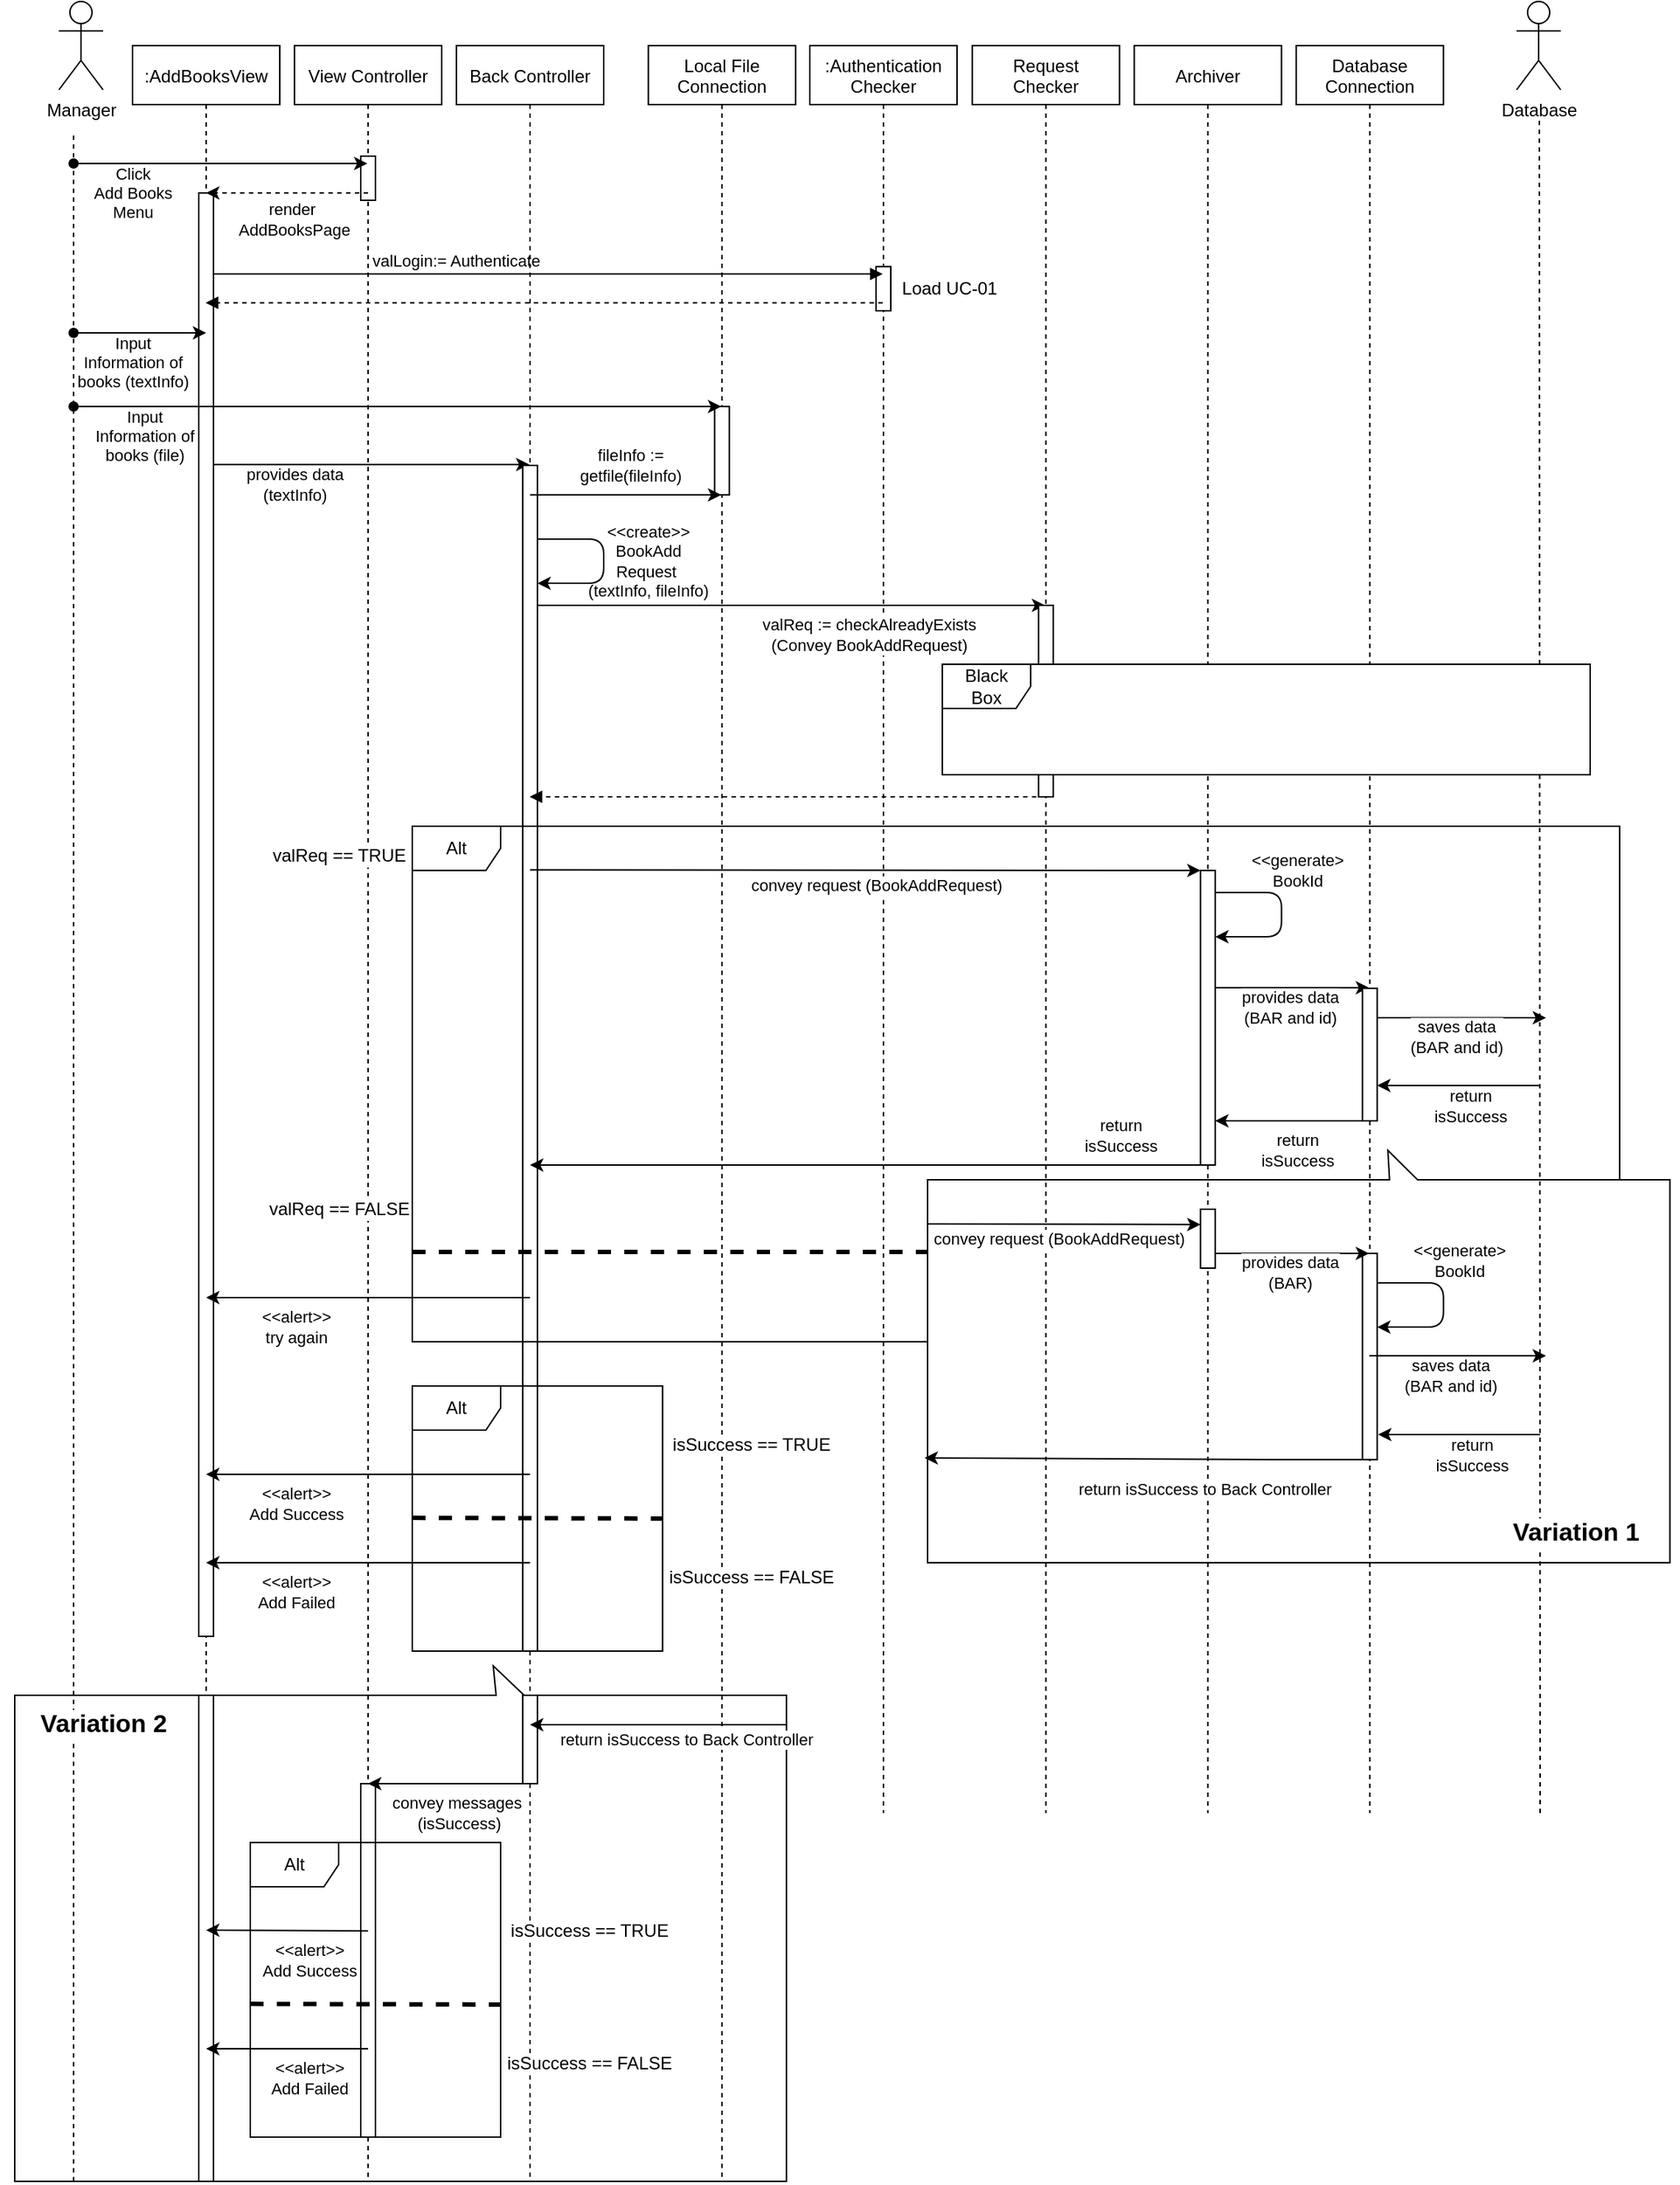<mxfile version="14.6.11" type="github">
  <diagram id="kgpKYQtTHZ0yAKxKKP6v" name="Page-1">
    <mxGraphModel dx="1422" dy="705" grid="1" gridSize="10" guides="1" tooltips="1" connect="1" arrows="1" fold="1" page="1" pageScale="1" pageWidth="1600" pageHeight="1700" math="0" shadow="0">
      <root>
        <mxCell id="0" />
        <mxCell id="1" parent="0" />
        <mxCell id="tOrZQTztv05XxvBdJtRc-36" value="" style="shape=callout;whiteSpace=wrap;html=1;perimeter=calloutPerimeter;position2=0.38;size=20;position=0.34;base=19;rotation=-180;" vertex="1" parent="1">
          <mxGeometry x="210" y="1260" width="524.17" height="350" as="geometry" />
        </mxCell>
        <mxCell id="ra70TvouLn2fq20blvgT-70" value="" style="endArrow=classic;html=1;startArrow=none;startFill=0;" parent="1" edge="1">
          <mxGeometry width="50" height="50" relative="1" as="geometry">
            <mxPoint x="339.667" y="444.43" as="sourcePoint" />
            <mxPoint x="559.5" y="444.43" as="targetPoint" />
            <Array as="points">
              <mxPoint x="370.5" y="444.43" />
              <mxPoint x="390.5" y="444.43" />
            </Array>
          </mxGeometry>
        </mxCell>
        <mxCell id="ra70TvouLn2fq20blvgT-71" value="provides data&lt;br&gt;(textInfo)" style="edgeLabel;html=1;align=center;verticalAlign=middle;resizable=0;points=[];" parent="ra70TvouLn2fq20blvgT-70" vertex="1" connectable="0">
          <mxGeometry x="-0.167" y="-1" relative="1" as="geometry">
            <mxPoint x="-31" y="12" as="offset" />
          </mxGeometry>
        </mxCell>
        <mxCell id="ra70TvouLn2fq20blvgT-16" value=":Authentication&#xa;Checker" style="shape=umlLifeline;perimeter=lifelinePerimeter;container=1;collapsible=0;recursiveResize=0;rounded=0;shadow=0;strokeWidth=1;" parent="1" vertex="1">
          <mxGeometry x="750" y="160" width="100" height="1200" as="geometry" />
        </mxCell>
        <mxCell id="ra70TvouLn2fq20blvgT-17" value="" style="points=[];perimeter=orthogonalPerimeter;rounded=0;shadow=0;strokeWidth=1;" parent="ra70TvouLn2fq20blvgT-16" vertex="1">
          <mxGeometry x="45" y="150" width="10" height="30" as="geometry" />
        </mxCell>
        <mxCell id="3nuBFxr9cyL0pnOWT2aG-1" value=":AddBooksView" style="shape=umlLifeline;perimeter=lifelinePerimeter;container=1;collapsible=0;recursiveResize=0;rounded=0;shadow=0;strokeWidth=1;" parent="1" vertex="1">
          <mxGeometry x="290" y="160" width="100" height="1450" as="geometry" />
        </mxCell>
        <mxCell id="3nuBFxr9cyL0pnOWT2aG-2" value="" style="points=[];perimeter=orthogonalPerimeter;rounded=0;shadow=0;strokeWidth=1;" parent="3nuBFxr9cyL0pnOWT2aG-1" vertex="1">
          <mxGeometry x="45" y="100" width="10" height="980" as="geometry" />
        </mxCell>
        <mxCell id="tOrZQTztv05XxvBdJtRc-47" value="" style="points=[];perimeter=orthogonalPerimeter;rounded=0;shadow=0;strokeWidth=1;" vertex="1" parent="3nuBFxr9cyL0pnOWT2aG-1">
          <mxGeometry x="45" y="1120" width="10" height="330" as="geometry" />
        </mxCell>
        <mxCell id="3nuBFxr9cyL0pnOWT2aG-5" value="View Controller" style="shape=umlLifeline;perimeter=lifelinePerimeter;container=1;collapsible=0;recursiveResize=0;rounded=0;shadow=0;strokeWidth=1;" parent="1" vertex="1">
          <mxGeometry x="400" y="160" width="100" height="1450" as="geometry" />
        </mxCell>
        <mxCell id="ra70TvouLn2fq20blvgT-45" value="" style="points=[];perimeter=orthogonalPerimeter;rounded=0;shadow=0;strokeWidth=1;" parent="3nuBFxr9cyL0pnOWT2aG-5" vertex="1">
          <mxGeometry x="45" y="75" width="10" height="30" as="geometry" />
        </mxCell>
        <mxCell id="tOrZQTztv05XxvBdJtRc-40" value="" style="points=[];perimeter=orthogonalPerimeter;rounded=0;shadow=0;strokeWidth=1;" vertex="1" parent="3nuBFxr9cyL0pnOWT2aG-5">
          <mxGeometry x="45" y="1180" width="10" height="240" as="geometry" />
        </mxCell>
        <mxCell id="3nuBFxr9cyL0pnOWT2aG-8" value="valLogin:= Authenticate" style="verticalAlign=bottom;endArrow=block;shadow=0;strokeWidth=1;" parent="1" edge="1">
          <mxGeometry x="-0.274" relative="1" as="geometry">
            <mxPoint x="345" y="315" as="sourcePoint" />
            <mxPoint x="799.5" y="315" as="targetPoint" />
            <Array as="points">
              <mxPoint x="430" y="315" />
              <mxPoint x="730" y="315" />
            </Array>
            <mxPoint as="offset" />
          </mxGeometry>
        </mxCell>
        <mxCell id="ra70TvouLn2fq20blvgT-1" value="Manager" style="shape=umlActor;verticalLabelPosition=bottom;verticalAlign=top;html=1;outlineConnect=0;" parent="1" vertex="1">
          <mxGeometry x="240" y="130" width="30" height="60" as="geometry" />
        </mxCell>
        <mxCell id="ra70TvouLn2fq20blvgT-6" value="Back Controller" style="shape=umlLifeline;perimeter=lifelinePerimeter;container=1;collapsible=0;recursiveResize=0;rounded=0;shadow=0;strokeWidth=1;" parent="1" vertex="1">
          <mxGeometry x="510" y="160" width="100" height="1450" as="geometry" />
        </mxCell>
        <mxCell id="ra70TvouLn2fq20blvgT-72" value="" style="points=[];perimeter=orthogonalPerimeter;rounded=0;shadow=0;strokeWidth=1;" parent="ra70TvouLn2fq20blvgT-6" vertex="1">
          <mxGeometry x="45" y="285" width="10" height="805" as="geometry" />
        </mxCell>
        <mxCell id="tOrZQTztv05XxvBdJtRc-37" value="" style="points=[];perimeter=orthogonalPerimeter;rounded=0;shadow=0;strokeWidth=1;" vertex="1" parent="ra70TvouLn2fq20blvgT-6">
          <mxGeometry x="45" y="1120" width="10" height="60" as="geometry" />
        </mxCell>
        <mxCell id="ra70TvouLn2fq20blvgT-8" value="Local File&#xa;Connection" style="shape=umlLifeline;perimeter=lifelinePerimeter;container=1;collapsible=0;recursiveResize=0;rounded=0;shadow=0;strokeWidth=1;" parent="1" vertex="1">
          <mxGeometry x="640.33" y="160" width="100" height="1450" as="geometry" />
        </mxCell>
        <mxCell id="ra70TvouLn2fq20blvgT-60" value="" style="points=[];perimeter=orthogonalPerimeter;rounded=0;shadow=0;strokeWidth=1;" parent="ra70TvouLn2fq20blvgT-8" vertex="1">
          <mxGeometry x="45" y="245" width="10" height="60" as="geometry" />
        </mxCell>
        <mxCell id="ra70TvouLn2fq20blvgT-26" value="Load UC-01" style="text;html=1;strokeColor=none;fillColor=none;align=center;verticalAlign=middle;whiteSpace=wrap;rounded=0;" parent="1" vertex="1">
          <mxGeometry x="810.33" y="315" width="70" height="20" as="geometry" />
        </mxCell>
        <mxCell id="ra70TvouLn2fq20blvgT-32" value="" style="endArrow=classic;html=1;startArrow=oval;startFill=1;" parent="1" target="3nuBFxr9cyL0pnOWT2aG-5" edge="1">
          <mxGeometry width="50" height="50" relative="1" as="geometry">
            <mxPoint x="250" y="240" as="sourcePoint" />
            <mxPoint x="339.5" y="240" as="targetPoint" />
            <Array as="points">
              <mxPoint x="300" y="240" />
              <mxPoint x="320" y="240" />
            </Array>
          </mxGeometry>
        </mxCell>
        <mxCell id="ra70TvouLn2fq20blvgT-39" value="Click&lt;br&gt;Add Books&lt;br&gt;Menu" style="edgeLabel;html=1;align=center;verticalAlign=middle;resizable=0;points=[];" parent="ra70TvouLn2fq20blvgT-32" vertex="1" connectable="0">
          <mxGeometry x="-0.167" y="-1" relative="1" as="geometry">
            <mxPoint x="-43" y="19" as="offset" />
          </mxGeometry>
        </mxCell>
        <mxCell id="ra70TvouLn2fq20blvgT-40" value="" style="endArrow=classic;html=1;startArrow=oval;startFill=1;" parent="1" edge="1">
          <mxGeometry width="50" height="50" relative="1" as="geometry">
            <mxPoint x="250" y="355" as="sourcePoint" />
            <mxPoint x="340" y="355" as="targetPoint" />
            <Array as="points">
              <mxPoint x="280" y="355" />
              <mxPoint x="300" y="355" />
            </Array>
          </mxGeometry>
        </mxCell>
        <mxCell id="ra70TvouLn2fq20blvgT-41" value="Input&lt;br&gt;Information of&lt;br&gt;books (textInfo)" style="edgeLabel;html=1;align=center;verticalAlign=middle;resizable=0;points=[];" parent="ra70TvouLn2fq20blvgT-40" vertex="1" connectable="0">
          <mxGeometry x="-0.167" y="-1" relative="1" as="geometry">
            <mxPoint x="2" y="19" as="offset" />
          </mxGeometry>
        </mxCell>
        <mxCell id="ra70TvouLn2fq20blvgT-43" value="" style="endArrow=none;dashed=1;html=1;" parent="1" edge="1">
          <mxGeometry width="50" height="50" relative="1" as="geometry">
            <mxPoint x="250" y="1610" as="sourcePoint" />
            <mxPoint x="250" y="220" as="targetPoint" />
          </mxGeometry>
        </mxCell>
        <mxCell id="ra70TvouLn2fq20blvgT-56" value="" style="endArrow=classic;html=1;startArrow=oval;startFill=1;" parent="1" edge="1">
          <mxGeometry width="50" height="50" relative="1" as="geometry">
            <mxPoint x="250" y="405" as="sourcePoint" />
            <mxPoint x="689.83" y="405" as="targetPoint" />
            <Array as="points">
              <mxPoint x="280" y="405" />
              <mxPoint x="300" y="405" />
            </Array>
          </mxGeometry>
        </mxCell>
        <mxCell id="ra70TvouLn2fq20blvgT-57" value="Input&lt;br&gt;Information of&lt;br&gt;books (file)" style="edgeLabel;html=1;align=center;verticalAlign=middle;resizable=0;points=[];" parent="ra70TvouLn2fq20blvgT-56" vertex="1" connectable="0">
          <mxGeometry x="-0.167" y="-1" relative="1" as="geometry">
            <mxPoint x="-135" y="19" as="offset" />
          </mxGeometry>
        </mxCell>
        <mxCell id="ra70TvouLn2fq20blvgT-66" value="" style="endArrow=classic;html=1;" parent="1" edge="1">
          <mxGeometry width="50" height="50" relative="1" as="geometry">
            <mxPoint x="559.999" y="465" as="sourcePoint" />
            <mxPoint x="689.83" y="465" as="targetPoint" />
          </mxGeometry>
        </mxCell>
        <mxCell id="ra70TvouLn2fq20blvgT-67" value="fileInfo := &lt;br&gt;getfile(fileInfo)" style="edgeLabel;html=1;align=center;verticalAlign=middle;resizable=0;points=[];" parent="ra70TvouLn2fq20blvgT-66" vertex="1" connectable="0">
          <mxGeometry x="0.85" y="-1" relative="1" as="geometry">
            <mxPoint x="-52" y="-21" as="offset" />
          </mxGeometry>
        </mxCell>
        <mxCell id="ra70TvouLn2fq20blvgT-73" value="" style="endArrow=classic;html=1;edgeStyle=orthogonalEdgeStyle;" parent="1" edge="1">
          <mxGeometry width="50" height="50" relative="1" as="geometry">
            <mxPoint x="565" y="495" as="sourcePoint" />
            <mxPoint x="565" y="525.029" as="targetPoint" />
            <Array as="points">
              <mxPoint x="610" y="495" />
              <mxPoint x="610" y="525" />
            </Array>
          </mxGeometry>
        </mxCell>
        <mxCell id="ra70TvouLn2fq20blvgT-74" value="&amp;lt;&amp;lt;create&amp;gt;&amp;gt;&lt;br&gt;BookAdd&lt;br&gt;Request&amp;nbsp;&lt;br&gt;(textInfo, fileInfo)" style="edgeLabel;html=1;align=center;verticalAlign=middle;resizable=0;points=[];labelBackgroundColor=none;" parent="ra70TvouLn2fq20blvgT-73" vertex="1" connectable="0">
          <mxGeometry x="0.886" y="-1" relative="1" as="geometry">
            <mxPoint x="68" y="-14" as="offset" />
          </mxGeometry>
        </mxCell>
        <mxCell id="ra70TvouLn2fq20blvgT-76" value="Database" style="shape=umlActor;verticalLabelPosition=bottom;verticalAlign=top;html=1;outlineConnect=0;" parent="1" vertex="1">
          <mxGeometry x="1230" y="130" width="30" height="60" as="geometry" />
        </mxCell>
        <mxCell id="ra70TvouLn2fq20blvgT-79" value="" style="endArrow=classic;html=1;" parent="1" target="ra70TvouLn2fq20blvgT-10" edge="1">
          <mxGeometry width="50" height="50" relative="1" as="geometry">
            <mxPoint x="564.997" y="540" as="sourcePoint" />
            <mxPoint x="915.16" y="540" as="targetPoint" />
          </mxGeometry>
        </mxCell>
        <mxCell id="ra70TvouLn2fq20blvgT-80" value="valReq := checkAlreadyExists&lt;br&gt;(Convey BookAddRequest)" style="edgeLabel;html=1;align=center;verticalAlign=middle;resizable=0;points=[];" parent="ra70TvouLn2fq20blvgT-79" vertex="1" connectable="0">
          <mxGeometry x="0.082" y="1" relative="1" as="geometry">
            <mxPoint x="38" y="21" as="offset" />
          </mxGeometry>
        </mxCell>
        <mxCell id="ra70TvouLn2fq20blvgT-89" value="About Req-04" style="text;html=1;strokeColor=none;fillColor=none;align=center;verticalAlign=middle;whiteSpace=wrap;rounded=0;" parent="1" vertex="1">
          <mxGeometry x="1140" y="607.5" width="90" height="20" as="geometry" />
        </mxCell>
        <mxCell id="ra70TvouLn2fq20blvgT-90" value="" style="verticalAlign=bottom;endArrow=block;shadow=0;strokeWidth=1;dashed=1;" parent="1" edge="1">
          <mxGeometry x="0.266" relative="1" as="geometry">
            <mxPoint x="909.83" y="670" as="sourcePoint" />
            <mxPoint x="559.667" y="670" as="targetPoint" />
            <Array as="points">
              <mxPoint x="851.35" y="670" />
              <mxPoint x="731.35" y="670" />
            </Array>
            <mxPoint as="offset" />
          </mxGeometry>
        </mxCell>
        <mxCell id="ra70TvouLn2fq20blvgT-24" value="" style="verticalAlign=bottom;endArrow=block;shadow=0;strokeWidth=1;dashed=1;" parent="1" edge="1">
          <mxGeometry x="0.266" relative="1" as="geometry">
            <mxPoint x="799.5" y="334.57" as="sourcePoint" />
            <mxPoint x="339.667" y="334.57" as="targetPoint" />
            <Array as="points">
              <mxPoint x="741.02" y="334.57" />
              <mxPoint x="621.02" y="334.57" />
            </Array>
            <mxPoint as="offset" />
          </mxGeometry>
        </mxCell>
        <mxCell id="ra70TvouLn2fq20blvgT-47" value="" style="endArrow=classic;html=1;dashed=1;" parent="1" target="3nuBFxr9cyL0pnOWT2aG-1" edge="1">
          <mxGeometry width="50" height="50" relative="1" as="geometry">
            <mxPoint x="450" y="260" as="sourcePoint" />
            <mxPoint x="500" y="210" as="targetPoint" />
          </mxGeometry>
        </mxCell>
        <mxCell id="ra70TvouLn2fq20blvgT-48" value="render&lt;br&gt;&amp;nbsp;AddBooksPage" style="edgeLabel;html=1;align=center;verticalAlign=middle;resizable=0;points=[];" parent="ra70TvouLn2fq20blvgT-47" vertex="1" connectable="0">
          <mxGeometry x="-0.149" y="1" relative="1" as="geometry">
            <mxPoint x="-5" y="17" as="offset" />
          </mxGeometry>
        </mxCell>
        <mxCell id="ra70TvouLn2fq20blvgT-91" value="" style="endArrow=classic;html=1;" parent="1" target="ra70TvouLn2fq20blvgT-13" edge="1">
          <mxGeometry width="50" height="50" relative="1" as="geometry">
            <mxPoint x="559.997" y="719.58" as="sourcePoint" />
            <mxPoint x="904.83" y="719.58" as="targetPoint" />
          </mxGeometry>
        </mxCell>
        <mxCell id="ra70TvouLn2fq20blvgT-92" value="convey request (BookAddRequest)" style="edgeLabel;html=1;align=center;verticalAlign=middle;resizable=0;points=[];" parent="ra70TvouLn2fq20blvgT-91" vertex="1" connectable="0">
          <mxGeometry x="0.082" y="1" relative="1" as="geometry">
            <mxPoint x="-12" y="11" as="offset" />
          </mxGeometry>
        </mxCell>
        <mxCell id="ra70TvouLn2fq20blvgT-93" value="" style="endArrow=classic;html=1;edgeStyle=orthogonalEdgeStyle;" parent="1" edge="1">
          <mxGeometry width="50" height="50" relative="1" as="geometry">
            <mxPoint x="1025.33" y="735" as="sourcePoint" />
            <mxPoint x="1025.33" y="765.029" as="targetPoint" />
            <Array as="points">
              <mxPoint x="1070.33" y="735" />
              <mxPoint x="1070.33" y="765" />
            </Array>
          </mxGeometry>
        </mxCell>
        <mxCell id="ra70TvouLn2fq20blvgT-94" value="&amp;lt;&amp;lt;generate&amp;gt;&lt;br&gt;BookId" style="edgeLabel;html=1;align=center;verticalAlign=middle;resizable=0;points=[];" parent="ra70TvouLn2fq20blvgT-93" vertex="1" connectable="0">
          <mxGeometry x="0.886" y="-1" relative="1" as="geometry">
            <mxPoint x="48" y="-44" as="offset" />
          </mxGeometry>
        </mxCell>
        <mxCell id="ra70TvouLn2fq20blvgT-95" value="" style="endArrow=classic;html=1;" parent="1" target="ra70TvouLn2fq20blvgT-14" edge="1">
          <mxGeometry width="50" height="50" relative="1" as="geometry">
            <mxPoint x="1025.33" y="799.58" as="sourcePoint" />
            <mxPoint x="1135.33" y="799.58" as="targetPoint" />
          </mxGeometry>
        </mxCell>
        <mxCell id="ra70TvouLn2fq20blvgT-96" value="provides data&lt;br&gt;(BAR and id)" style="edgeLabel;html=1;align=center;verticalAlign=middle;resizable=0;points=[];" parent="ra70TvouLn2fq20blvgT-95" vertex="1" connectable="0">
          <mxGeometry x="0.082" y="1" relative="1" as="geometry">
            <mxPoint x="-6" y="14" as="offset" />
          </mxGeometry>
        </mxCell>
        <mxCell id="ra70TvouLn2fq20blvgT-97" value="" style="endArrow=classic;html=1;" parent="1" edge="1">
          <mxGeometry width="50" height="50" relative="1" as="geometry">
            <mxPoint x="1130" y="820.0" as="sourcePoint" />
            <mxPoint x="1250" y="820" as="targetPoint" />
          </mxGeometry>
        </mxCell>
        <mxCell id="ra70TvouLn2fq20blvgT-98" value="saves data&lt;br&gt;(BAR and id)" style="edgeLabel;html=1;align=center;verticalAlign=middle;resizable=0;points=[];" parent="ra70TvouLn2fq20blvgT-97" vertex="1" connectable="0">
          <mxGeometry x="0.082" y="1" relative="1" as="geometry">
            <mxPoint x="-6" y="14" as="offset" />
          </mxGeometry>
        </mxCell>
        <mxCell id="ra70TvouLn2fq20blvgT-101" value="" style="endArrow=classic;html=1;" parent="1" edge="1">
          <mxGeometry width="50" height="50" relative="1" as="geometry">
            <mxPoint x="1245.33" y="866" as="sourcePoint" />
            <mxPoint x="1135.327" y="866" as="targetPoint" />
            <Array as="points">
              <mxPoint x="1195.33" y="866" />
            </Array>
          </mxGeometry>
        </mxCell>
        <mxCell id="ra70TvouLn2fq20blvgT-102" value="return&amp;nbsp;&lt;br&gt;isSuccess&amp;nbsp;" style="edgeLabel;html=1;align=center;verticalAlign=middle;resizable=0;points=[];" parent="ra70TvouLn2fq20blvgT-101" vertex="1" connectable="0">
          <mxGeometry x="-0.364" y="-3" relative="1" as="geometry">
            <mxPoint x="-11" y="17" as="offset" />
          </mxGeometry>
        </mxCell>
        <mxCell id="ra70TvouLn2fq20blvgT-103" value="" style="endArrow=classic;html=1;" parent="1" target="ra70TvouLn2fq20blvgT-13" edge="1">
          <mxGeometry width="50" height="50" relative="1" as="geometry">
            <mxPoint x="1125.33" y="890" as="sourcePoint" />
            <mxPoint x="1015.327" y="890" as="targetPoint" />
            <Array as="points">
              <mxPoint x="1075.33" y="890" />
            </Array>
          </mxGeometry>
        </mxCell>
        <mxCell id="ra70TvouLn2fq20blvgT-104" value="return&lt;br&gt;isSuccess" style="edgeLabel;html=1;align=center;verticalAlign=middle;resizable=0;points=[];" parent="ra70TvouLn2fq20blvgT-103" vertex="1" connectable="0">
          <mxGeometry x="-0.364" y="-3" relative="1" as="geometry">
            <mxPoint x="-13" y="23" as="offset" />
          </mxGeometry>
        </mxCell>
        <mxCell id="reisCUD8YAPNEKjsgwhX-1" value="" style="endArrow=classic;html=1;" parent="1" target="ra70TvouLn2fq20blvgT-6" edge="1">
          <mxGeometry width="50" height="50" relative="1" as="geometry">
            <mxPoint x="1015.33" y="920" as="sourcePoint" />
            <mxPoint x="915.33" y="920" as="targetPoint" />
            <Array as="points">
              <mxPoint x="965.33" y="920" />
            </Array>
          </mxGeometry>
        </mxCell>
        <mxCell id="reisCUD8YAPNEKjsgwhX-2" value="return&lt;br&gt;isSuccess" style="edgeLabel;html=1;align=center;verticalAlign=middle;resizable=0;points=[];" parent="reisCUD8YAPNEKjsgwhX-1" vertex="1" connectable="0">
          <mxGeometry x="-0.364" y="-3" relative="1" as="geometry">
            <mxPoint x="90" y="-17" as="offset" />
          </mxGeometry>
        </mxCell>
        <mxCell id="reisCUD8YAPNEKjsgwhX-3" value="Alt" style="shape=umlFrame;whiteSpace=wrap;html=1;fillColor=#FFFFFF;gradientColor=none;" parent="1" vertex="1">
          <mxGeometry x="480" y="690" width="820" height="350" as="geometry" />
        </mxCell>
        <mxCell id="reisCUD8YAPNEKjsgwhX-4" value="valReq == TRUE" style="text;html=1;strokeColor=none;fillColor=none;align=center;verticalAlign=middle;rounded=0;labelBackgroundColor=#ffffff;" parent="1" vertex="1">
          <mxGeometry x="360" y="680" width="140" height="60" as="geometry" />
        </mxCell>
        <mxCell id="reisCUD8YAPNEKjsgwhX-8" value="valReq == FALSE" style="text;html=1;strokeColor=none;fillColor=none;align=center;verticalAlign=middle;rounded=0;labelBackgroundColor=#ffffff;" parent="1" vertex="1">
          <mxGeometry x="360" y="920" width="140" height="60" as="geometry" />
        </mxCell>
        <mxCell id="reisCUD8YAPNEKjsgwhX-10" value="" style="endArrow=classic;html=1;strokeWidth=1;" parent="1" edge="1">
          <mxGeometry width="50" height="50" relative="1" as="geometry">
            <mxPoint x="560" y="1010" as="sourcePoint" />
            <mxPoint x="340" y="1010" as="targetPoint" />
          </mxGeometry>
        </mxCell>
        <mxCell id="reisCUD8YAPNEKjsgwhX-11" value="&amp;lt;&amp;lt;alert&amp;gt;&amp;gt;&lt;br&gt;try again" style="edgeLabel;html=1;align=center;verticalAlign=middle;resizable=0;points=[];" parent="reisCUD8YAPNEKjsgwhX-10" vertex="1" connectable="0">
          <mxGeometry x="0.161" y="4" relative="1" as="geometry">
            <mxPoint x="-32" y="16" as="offset" />
          </mxGeometry>
        </mxCell>
        <mxCell id="reisCUD8YAPNEKjsgwhX-14" value="" style="endArrow=none;dashed=1;html=1;strokeWidth=3;entryX=1;entryY=0.857;entryDx=0;entryDy=0;entryPerimeter=0;" parent="1" edge="1">
          <mxGeometry width="50" height="50" relative="1" as="geometry">
            <mxPoint x="480" y="979" as="sourcePoint" />
            <mxPoint x="1300" y="978.95" as="targetPoint" />
          </mxGeometry>
        </mxCell>
        <mxCell id="reisCUD8YAPNEKjsgwhX-15" value="" style="endArrow=classic;html=1;strokeWidth=1;" parent="1" edge="1">
          <mxGeometry width="50" height="50" relative="1" as="geometry">
            <mxPoint x="560" y="1130" as="sourcePoint" />
            <mxPoint x="340" y="1130" as="targetPoint" />
          </mxGeometry>
        </mxCell>
        <mxCell id="reisCUD8YAPNEKjsgwhX-16" value="&amp;lt;&amp;lt;alert&amp;gt;&amp;gt;&lt;br&gt;Add Success" style="edgeLabel;html=1;align=center;verticalAlign=middle;resizable=0;points=[];" parent="reisCUD8YAPNEKjsgwhX-15" vertex="1" connectable="0">
          <mxGeometry x="0.161" y="4" relative="1" as="geometry">
            <mxPoint x="-32" y="16" as="offset" />
          </mxGeometry>
        </mxCell>
        <mxCell id="reisCUD8YAPNEKjsgwhX-18" value="Alt" style="shape=umlFrame;whiteSpace=wrap;html=1;labelBackgroundColor=#ffffff;fillColor=#FFFFFF;gradientColor=none;" parent="1" vertex="1">
          <mxGeometry x="480" y="1070" width="170" height="180" as="geometry" />
        </mxCell>
        <mxCell id="reisCUD8YAPNEKjsgwhX-19" value="" style="endArrow=classic;html=1;strokeWidth=1;" parent="1" edge="1">
          <mxGeometry width="50" height="50" relative="1" as="geometry">
            <mxPoint x="560" y="1190" as="sourcePoint" />
            <mxPoint x="340" y="1190" as="targetPoint" />
          </mxGeometry>
        </mxCell>
        <mxCell id="reisCUD8YAPNEKjsgwhX-20" value="&amp;lt;&amp;lt;alert&amp;gt;&amp;gt;&lt;br&gt;Add Failed" style="edgeLabel;html=1;align=center;verticalAlign=middle;resizable=0;points=[];" parent="reisCUD8YAPNEKjsgwhX-19" vertex="1" connectable="0">
          <mxGeometry x="0.161" y="4" relative="1" as="geometry">
            <mxPoint x="-32" y="16" as="offset" />
          </mxGeometry>
        </mxCell>
        <mxCell id="reisCUD8YAPNEKjsgwhX-21" value="" style="endArrow=none;dashed=1;html=1;strokeWidth=3;" parent="1" edge="1">
          <mxGeometry width="50" height="50" relative="1" as="geometry">
            <mxPoint x="480" y="1159.55" as="sourcePoint" />
            <mxPoint x="650" y="1160" as="targetPoint" />
          </mxGeometry>
        </mxCell>
        <mxCell id="reisCUD8YAPNEKjsgwhX-22" value="isSuccess == TRUE" style="text;html=1;strokeColor=none;fillColor=none;align=center;verticalAlign=middle;rounded=0;labelBackgroundColor=#ffffff;" parent="1" vertex="1">
          <mxGeometry x="640.33" y="1080" width="140" height="60" as="geometry" />
        </mxCell>
        <mxCell id="reisCUD8YAPNEKjsgwhX-23" value="isSuccess == FALSE" style="text;html=1;strokeColor=none;fillColor=none;align=center;verticalAlign=middle;rounded=0;labelBackgroundColor=#ffffff;" parent="1" vertex="1">
          <mxGeometry x="640.33" y="1170" width="140" height="60" as="geometry" />
        </mxCell>
        <mxCell id="tOrZQTztv05XxvBdJtRc-1" value="" style="shape=callout;whiteSpace=wrap;html=1;perimeter=calloutPerimeter;position2=0.38;size=20;position=0.34;base=19;rotation=-180;" vertex="1" parent="1">
          <mxGeometry x="830" y="910" width="504.17" height="280" as="geometry" />
        </mxCell>
        <mxCell id="ra70TvouLn2fq20blvgT-10" value="Request&#xa;Checker" style="shape=umlLifeline;perimeter=lifelinePerimeter;container=1;collapsible=0;recursiveResize=0;rounded=0;shadow=0;strokeWidth=1;" parent="1" vertex="1">
          <mxGeometry x="860.33" y="160" width="100" height="1200" as="geometry" />
        </mxCell>
        <mxCell id="ra70TvouLn2fq20blvgT-11" value="" style="points=[];perimeter=orthogonalPerimeter;rounded=0;shadow=0;strokeWidth=1;" parent="ra70TvouLn2fq20blvgT-10" vertex="1">
          <mxGeometry x="45" y="380" width="10" height="130" as="geometry" />
        </mxCell>
        <mxCell id="ra70TvouLn2fq20blvgT-12" value="Archiver" style="shape=umlLifeline;perimeter=lifelinePerimeter;container=1;collapsible=0;recursiveResize=0;rounded=0;shadow=0;strokeWidth=1;" parent="1" vertex="1">
          <mxGeometry x="970.33" y="160" width="100" height="1200" as="geometry" />
        </mxCell>
        <mxCell id="ra70TvouLn2fq20blvgT-13" value="" style="points=[];perimeter=orthogonalPerimeter;rounded=0;shadow=0;strokeWidth=1;" parent="ra70TvouLn2fq20blvgT-12" vertex="1">
          <mxGeometry x="45" y="560" width="10" height="200" as="geometry" />
        </mxCell>
        <mxCell id="tOrZQTztv05XxvBdJtRc-16" value="" style="points=[];perimeter=orthogonalPerimeter;rounded=0;shadow=0;strokeWidth=1;" vertex="1" parent="ra70TvouLn2fq20blvgT-12">
          <mxGeometry x="45" y="790" width="10" height="40" as="geometry" />
        </mxCell>
        <mxCell id="ra70TvouLn2fq20blvgT-14" value="Database&#xa;Connection" style="shape=umlLifeline;perimeter=lifelinePerimeter;container=1;collapsible=0;recursiveResize=0;rounded=0;shadow=0;strokeWidth=1;" parent="1" vertex="1">
          <mxGeometry x="1080.33" y="160" width="100" height="1200" as="geometry" />
        </mxCell>
        <mxCell id="ra70TvouLn2fq20blvgT-99" value="" style="points=[];perimeter=orthogonalPerimeter;rounded=0;shadow=0;strokeWidth=1;" parent="ra70TvouLn2fq20blvgT-14" vertex="1">
          <mxGeometry x="45" y="640" width="10" height="90" as="geometry" />
        </mxCell>
        <mxCell id="tOrZQTztv05XxvBdJtRc-23" value="" style="points=[];perimeter=orthogonalPerimeter;rounded=0;shadow=0;strokeWidth=1;" vertex="1" parent="ra70TvouLn2fq20blvgT-14">
          <mxGeometry x="45" y="820" width="10" height="140" as="geometry" />
        </mxCell>
        <mxCell id="ra70TvouLn2fq20blvgT-81" value="" style="endArrow=none;dashed=1;html=1;" parent="1" edge="1">
          <mxGeometry width="50" height="50" relative="1" as="geometry">
            <mxPoint x="1246" y="1360" as="sourcePoint" />
            <mxPoint x="1245.5" y="210" as="targetPoint" />
          </mxGeometry>
        </mxCell>
        <mxCell id="ra70TvouLn2fq20blvgT-83" value="Black&lt;br&gt;Box" style="shape=umlFrame;whiteSpace=wrap;html=1;fillColor=#FFFFFF;swimlaneFillColor=#ffffff;" parent="1" vertex="1">
          <mxGeometry x="840" y="580" width="440" height="75" as="geometry" />
        </mxCell>
        <mxCell id="tOrZQTztv05XxvBdJtRc-17" value="" style="endArrow=classic;html=1;" edge="1" parent="1">
          <mxGeometry width="50" height="50" relative="1" as="geometry">
            <mxPoint x="830" y="960" as="sourcePoint" />
            <mxPoint x="1015.33" y="960.42" as="targetPoint" />
          </mxGeometry>
        </mxCell>
        <mxCell id="tOrZQTztv05XxvBdJtRc-18" value="convey request (BookAddRequest)" style="edgeLabel;html=1;align=center;verticalAlign=middle;resizable=0;points=[];" vertex="1" connectable="0" parent="tOrZQTztv05XxvBdJtRc-17">
          <mxGeometry x="0.082" y="1" relative="1" as="geometry">
            <mxPoint x="-12" y="11" as="offset" />
          </mxGeometry>
        </mxCell>
        <mxCell id="tOrZQTztv05XxvBdJtRc-19" value="" style="endArrow=classic;html=1;edgeStyle=orthogonalEdgeStyle;" edge="1" parent="1">
          <mxGeometry width="50" height="50" relative="1" as="geometry">
            <mxPoint x="1135.33" y="1000" as="sourcePoint" />
            <mxPoint x="1135.33" y="1030.029" as="targetPoint" />
            <Array as="points">
              <mxPoint x="1180.33" y="1000" />
              <mxPoint x="1180.33" y="1030" />
            </Array>
          </mxGeometry>
        </mxCell>
        <mxCell id="tOrZQTztv05XxvBdJtRc-20" value="&amp;lt;&amp;lt;generate&amp;gt;&lt;br&gt;BookId" style="edgeLabel;html=1;align=center;verticalAlign=middle;resizable=0;points=[];" vertex="1" connectable="0" parent="tOrZQTztv05XxvBdJtRc-19">
          <mxGeometry x="0.886" y="-1" relative="1" as="geometry">
            <mxPoint x="48" y="-44" as="offset" />
          </mxGeometry>
        </mxCell>
        <mxCell id="tOrZQTztv05XxvBdJtRc-24" value="" style="endArrow=classic;html=1;" edge="1" parent="1">
          <mxGeometry width="50" height="50" relative="1" as="geometry">
            <mxPoint x="1025.33" y="980.0" as="sourcePoint" />
            <mxPoint x="1129.83" y="980.0" as="targetPoint" />
          </mxGeometry>
        </mxCell>
        <mxCell id="tOrZQTztv05XxvBdJtRc-25" value="provides data&lt;br&gt;(BAR)" style="edgeLabel;html=1;align=center;verticalAlign=middle;resizable=0;points=[];" vertex="1" connectable="0" parent="tOrZQTztv05XxvBdJtRc-24">
          <mxGeometry x="0.082" y="1" relative="1" as="geometry">
            <mxPoint x="-6" y="14" as="offset" />
          </mxGeometry>
        </mxCell>
        <mxCell id="tOrZQTztv05XxvBdJtRc-29" value="" style="endArrow=classic;html=1;" edge="1" parent="1">
          <mxGeometry width="50" height="50" relative="1" as="geometry">
            <mxPoint x="1246" y="1103" as="sourcePoint" />
            <mxPoint x="1135.997" y="1103" as="targetPoint" />
            <Array as="points">
              <mxPoint x="1196" y="1103" />
            </Array>
          </mxGeometry>
        </mxCell>
        <mxCell id="tOrZQTztv05XxvBdJtRc-30" value="return&amp;nbsp;&lt;br&gt;isSuccess&amp;nbsp;" style="edgeLabel;html=1;align=center;verticalAlign=middle;resizable=0;points=[];" vertex="1" connectable="0" parent="tOrZQTztv05XxvBdJtRc-29">
          <mxGeometry x="-0.364" y="-3" relative="1" as="geometry">
            <mxPoint x="-10" y="17" as="offset" />
          </mxGeometry>
        </mxCell>
        <mxCell id="tOrZQTztv05XxvBdJtRc-31" value="" style="endArrow=classic;html=1;" edge="1" parent="1">
          <mxGeometry width="50" height="50" relative="1" as="geometry">
            <mxPoint x="1130" y="1049.5" as="sourcePoint" />
            <mxPoint x="1250" y="1049.5" as="targetPoint" />
          </mxGeometry>
        </mxCell>
        <mxCell id="tOrZQTztv05XxvBdJtRc-32" value="saves data&lt;br&gt;(BAR and id)" style="edgeLabel;html=1;align=center;verticalAlign=middle;resizable=0;points=[];" vertex="1" connectable="0" parent="tOrZQTztv05XxvBdJtRc-31">
          <mxGeometry x="0.082" y="1" relative="1" as="geometry">
            <mxPoint x="-10" y="14" as="offset" />
          </mxGeometry>
        </mxCell>
        <mxCell id="tOrZQTztv05XxvBdJtRc-33" value="" style="endArrow=classic;html=1;entryX=1.004;entryY=0.254;entryDx=0;entryDy=0;entryPerimeter=0;" edge="1" parent="1" target="tOrZQTztv05XxvBdJtRc-1">
          <mxGeometry width="50" height="50" relative="1" as="geometry">
            <mxPoint x="1125.33" y="1120" as="sourcePoint" />
            <mxPoint x="1025.33" y="1120" as="targetPoint" />
            <Array as="points">
              <mxPoint x="1075.33" y="1120" />
            </Array>
          </mxGeometry>
        </mxCell>
        <mxCell id="tOrZQTztv05XxvBdJtRc-34" value="return isSuccess to Back Controller" style="edgeLabel;html=1;align=center;verticalAlign=middle;resizable=0;points=[];" vertex="1" connectable="0" parent="tOrZQTztv05XxvBdJtRc-33">
          <mxGeometry x="-0.364" y="-3" relative="1" as="geometry">
            <mxPoint x="-13" y="23" as="offset" />
          </mxGeometry>
        </mxCell>
        <mxCell id="tOrZQTztv05XxvBdJtRc-35" value="Variation 1" style="text;html=1;strokeColor=none;fillColor=none;align=center;verticalAlign=middle;rounded=0;labelBackgroundColor=#ffffff;fontSize=17;fontStyle=1" vertex="1" parent="1">
          <mxGeometry x="1200" y="1140" width="140" height="60" as="geometry" />
        </mxCell>
        <mxCell id="tOrZQTztv05XxvBdJtRc-38" value="" style="endArrow=classic;html=1;" edge="1" parent="1" target="ra70TvouLn2fq20blvgT-6">
          <mxGeometry width="50" height="50" relative="1" as="geometry">
            <mxPoint x="734.17" y="1300" as="sourcePoint" />
            <mxPoint x="567" y="1300" as="targetPoint" />
            <Array as="points" />
          </mxGeometry>
        </mxCell>
        <mxCell id="tOrZQTztv05XxvBdJtRc-39" value="return isSuccess to Back Controller" style="edgeLabel;html=1;align=center;verticalAlign=middle;resizable=0;points=[];" vertex="1" connectable="0" parent="tOrZQTztv05XxvBdJtRc-38">
          <mxGeometry x="-0.364" y="-3" relative="1" as="geometry">
            <mxPoint x="-13" y="13" as="offset" />
          </mxGeometry>
        </mxCell>
        <mxCell id="tOrZQTztv05XxvBdJtRc-41" value="" style="endArrow=classic;html=1;" edge="1" parent="1">
          <mxGeometry width="50" height="50" relative="1" as="geometry">
            <mxPoint x="560" y="1340" as="sourcePoint" />
            <mxPoint x="450" y="1340" as="targetPoint" />
            <Array as="points" />
          </mxGeometry>
        </mxCell>
        <mxCell id="tOrZQTztv05XxvBdJtRc-42" value="convey messages&lt;br&gt;&amp;nbsp;(isSuccess)" style="edgeLabel;html=1;align=center;verticalAlign=middle;resizable=0;points=[];" vertex="1" connectable="0" parent="tOrZQTztv05XxvBdJtRc-41">
          <mxGeometry x="-0.364" y="-3" relative="1" as="geometry">
            <mxPoint x="-15" y="23" as="offset" />
          </mxGeometry>
        </mxCell>
        <mxCell id="tOrZQTztv05XxvBdJtRc-43" value="Alt" style="shape=umlFrame;whiteSpace=wrap;html=1;labelBackgroundColor=#ffffff;fillColor=#FFFFFF;gradientColor=none;" vertex="1" parent="1">
          <mxGeometry x="370" y="1380" width="170" height="200" as="geometry" />
        </mxCell>
        <mxCell id="tOrZQTztv05XxvBdJtRc-44" value="" style="endArrow=none;dashed=1;html=1;strokeWidth=3;" edge="1" parent="1">
          <mxGeometry width="50" height="50" relative="1" as="geometry">
            <mxPoint x="370" y="1489.55" as="sourcePoint" />
            <mxPoint x="540" y="1490" as="targetPoint" />
          </mxGeometry>
        </mxCell>
        <mxCell id="tOrZQTztv05XxvBdJtRc-45" value="isSuccess == TRUE" style="text;html=1;strokeColor=none;fillColor=none;align=center;verticalAlign=middle;rounded=0;labelBackgroundColor=#ffffff;" vertex="1" parent="1">
          <mxGeometry x="530.33" y="1410" width="140" height="60" as="geometry" />
        </mxCell>
        <mxCell id="tOrZQTztv05XxvBdJtRc-46" value="isSuccess == FALSE" style="text;html=1;strokeColor=none;fillColor=none;align=center;verticalAlign=middle;rounded=0;labelBackgroundColor=#ffffff;" vertex="1" parent="1">
          <mxGeometry x="530.33" y="1500" width="140" height="60" as="geometry" />
        </mxCell>
        <mxCell id="tOrZQTztv05XxvBdJtRc-48" value="" style="endArrow=classic;html=1;strokeWidth=1;" edge="1" parent="1">
          <mxGeometry width="50" height="50" relative="1" as="geometry">
            <mxPoint x="450" y="1440" as="sourcePoint" />
            <mxPoint x="340" y="1439.5" as="targetPoint" />
          </mxGeometry>
        </mxCell>
        <mxCell id="tOrZQTztv05XxvBdJtRc-49" value="&amp;lt;&amp;lt;alert&amp;gt;&amp;gt;&lt;br&gt;Add Success" style="edgeLabel;html=1;align=center;verticalAlign=middle;resizable=0;points=[];" vertex="1" connectable="0" parent="tOrZQTztv05XxvBdJtRc-48">
          <mxGeometry x="0.161" y="4" relative="1" as="geometry">
            <mxPoint x="24" y="16" as="offset" />
          </mxGeometry>
        </mxCell>
        <mxCell id="tOrZQTztv05XxvBdJtRc-50" value="" style="endArrow=classic;html=1;strokeWidth=1;" edge="1" parent="1">
          <mxGeometry width="50" height="50" relative="1" as="geometry">
            <mxPoint x="450" y="1520" as="sourcePoint" />
            <mxPoint x="340" y="1520" as="targetPoint" />
          </mxGeometry>
        </mxCell>
        <mxCell id="tOrZQTztv05XxvBdJtRc-51" value="&amp;lt;&amp;lt;alert&amp;gt;&amp;gt;&lt;br&gt;Add Failed" style="edgeLabel;html=1;align=center;verticalAlign=middle;resizable=0;points=[];" vertex="1" connectable="0" parent="tOrZQTztv05XxvBdJtRc-50">
          <mxGeometry x="0.161" y="4" relative="1" as="geometry">
            <mxPoint x="24" y="16" as="offset" />
          </mxGeometry>
        </mxCell>
        <mxCell id="tOrZQTztv05XxvBdJtRc-52" value="Variation 2" style="text;html=1;strokeColor=none;fillColor=none;align=center;verticalAlign=middle;rounded=0;labelBackgroundColor=#ffffff;fontSize=17;fontStyle=1" vertex="1" parent="1">
          <mxGeometry x="200" y="1270" width="140" height="60" as="geometry" />
        </mxCell>
      </root>
    </mxGraphModel>
  </diagram>
</mxfile>
